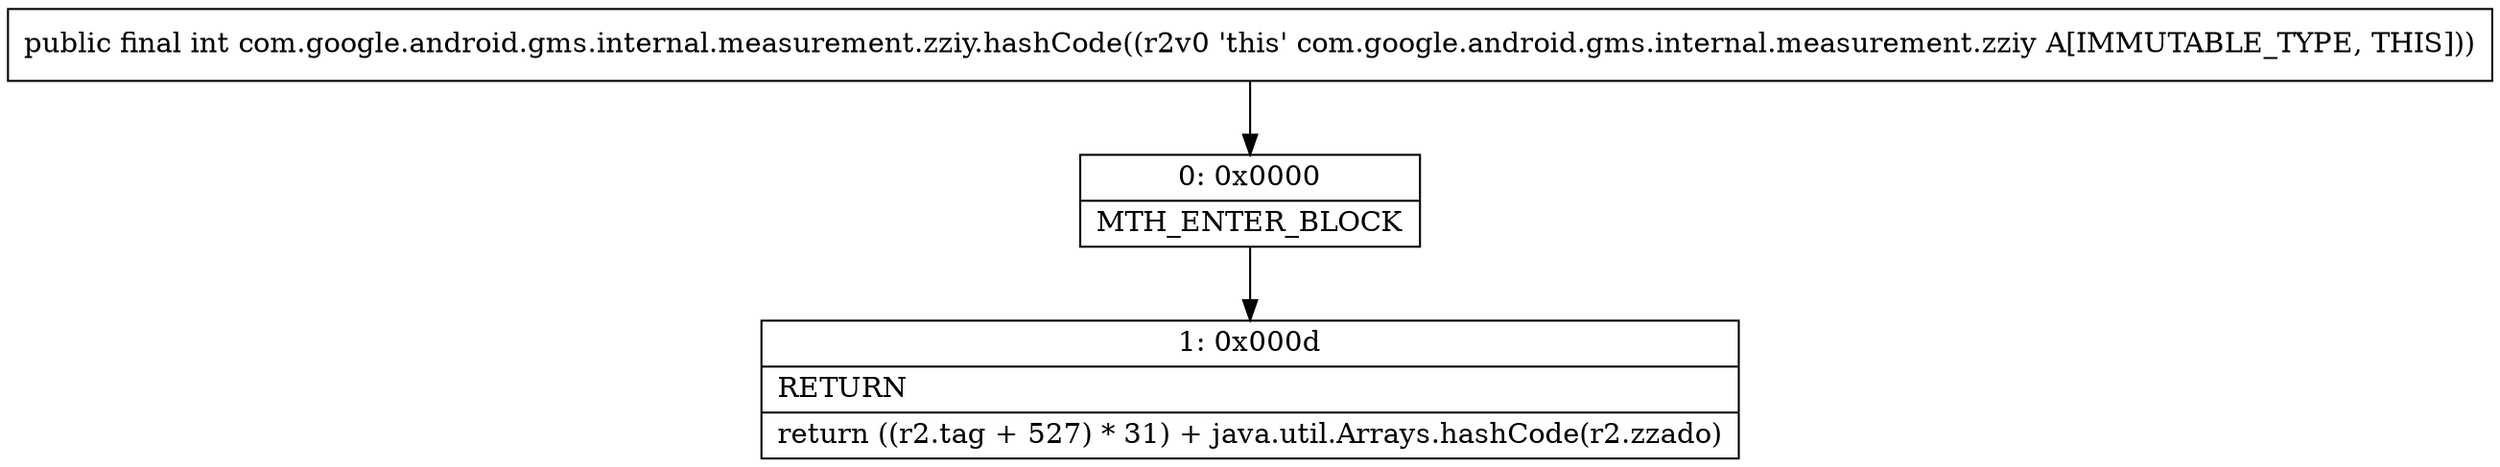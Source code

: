 digraph "CFG forcom.google.android.gms.internal.measurement.zziy.hashCode()I" {
Node_0 [shape=record,label="{0\:\ 0x0000|MTH_ENTER_BLOCK\l}"];
Node_1 [shape=record,label="{1\:\ 0x000d|RETURN\l|return ((r2.tag + 527) * 31) + java.util.Arrays.hashCode(r2.zzado)\l}"];
MethodNode[shape=record,label="{public final int com.google.android.gms.internal.measurement.zziy.hashCode((r2v0 'this' com.google.android.gms.internal.measurement.zziy A[IMMUTABLE_TYPE, THIS])) }"];
MethodNode -> Node_0;
Node_0 -> Node_1;
}

